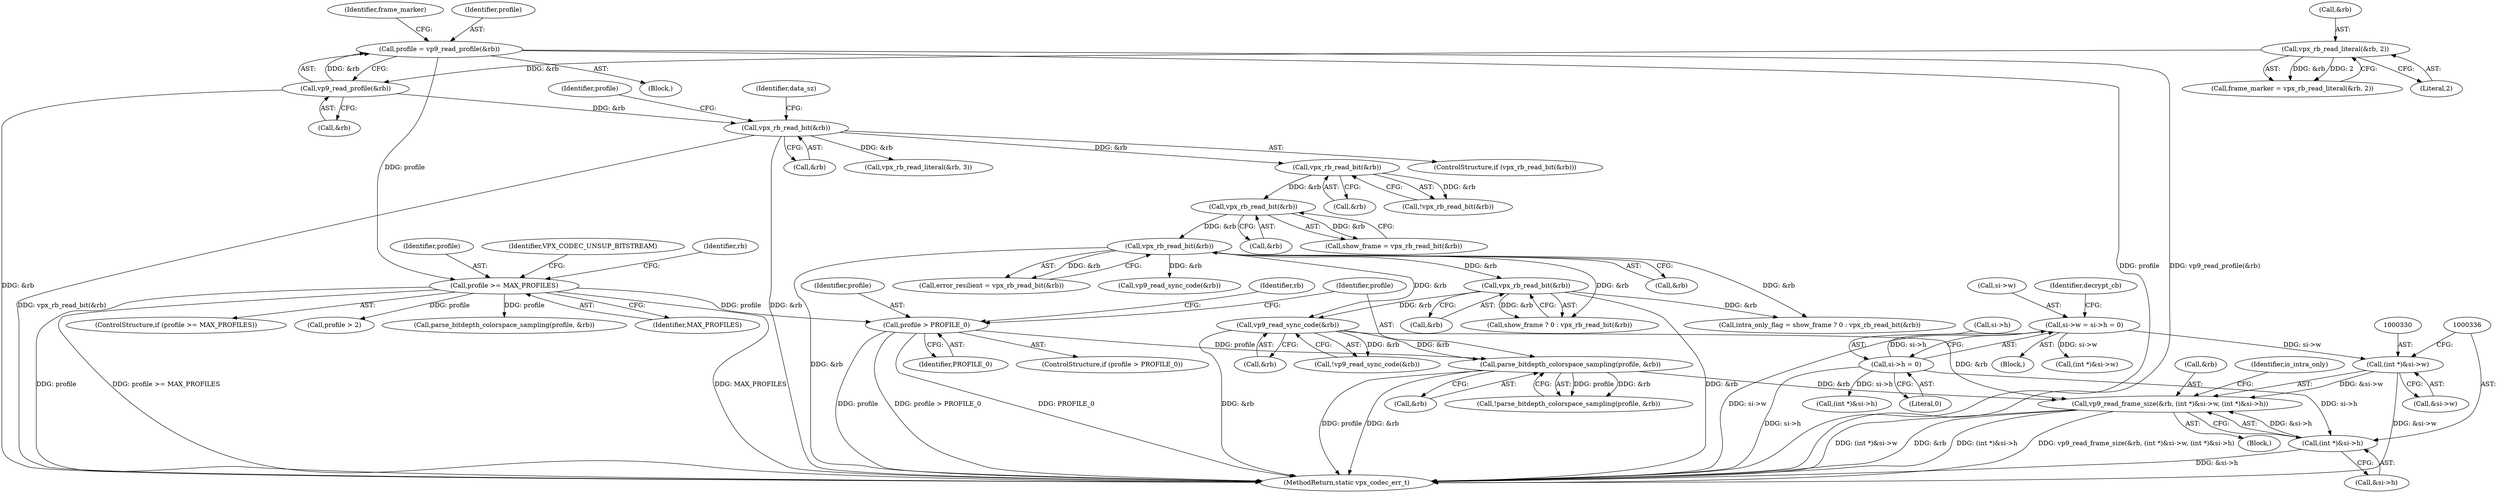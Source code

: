 digraph "0_Android_4974dcbd0289a2530df2ee2a25b5f92775df80da@API" {
"1000326" [label="(Call,vp9_read_frame_size(&rb, (int *)&si->w, (int *)&si->h))"];
"1000303" [label="(Call,vp9_read_sync_code(&rb))"];
"1000287" [label="(Call,vpx_rb_read_bit(&rb))"];
"1000242" [label="(Call,vpx_rb_read_bit(&rb))"];
"1000237" [label="(Call,vpx_rb_read_bit(&rb))"];
"1000232" [label="(Call,vpx_rb_read_bit(&rb))"];
"1000201" [label="(Call,vpx_rb_read_bit(&rb))"];
"1000185" [label="(Call,vp9_read_profile(&rb))"];
"1000178" [label="(Call,vpx_rb_read_literal(&rb, 2))"];
"1000315" [label="(Call,parse_bitdepth_colorspace_sampling(profile, &rb))"];
"1000309" [label="(Call,profile > PROFILE_0)"];
"1000195" [label="(Call,profile >= MAX_PROFILES)"];
"1000183" [label="(Call,profile = vp9_read_profile(&rb))"];
"1000329" [label="(Call,(int *)&si->w)"];
"1000137" [label="(Call,si->w = si->h = 0)"];
"1000141" [label="(Call,si->h = 0)"];
"1000335" [label="(Call,(int *)&si->h)"];
"1000199" [label="(Identifier,VPX_CODEC_UNSUP_BITSTREAM)"];
"1000335" [label="(Call,(int *)&si->h)"];
"1000142" [label="(Call,si->h)"];
"1000314" [label="(Call,!parse_bitdepth_colorspace_sampling(profile, &rb))"];
"1000118" [label="(Block,)"];
"1000183" [label="(Call,profile = vp9_read_profile(&rb))"];
"1000274" [label="(Call,(int *)&si->h)"];
"1000232" [label="(Call,vpx_rb_read_bit(&rb))"];
"1000200" [label="(ControlStructure,if (vpx_rb_read_bit(&rb)))"];
"1000310" [label="(Identifier,profile)"];
"1000311" [label="(Identifier,PROFILE_0)"];
"1000243" [label="(Call,&rb)"];
"1000207" [label="(Call,profile > 2)"];
"1000323" [label="(Identifier,rb)"];
"1000202" [label="(Call,&rb)"];
"1000317" [label="(Call,&rb)"];
"1000282" [label="(Call,intra_only_flag = show_frame ? 0 : vpx_rb_read_bit(&rb))"];
"1000169" [label="(Block,)"];
"1000208" [label="(Identifier,profile)"];
"1000300" [label="(Block,)"];
"1000268" [label="(Call,(int *)&si->w)"];
"1000235" [label="(Call,show_frame = vpx_rb_read_bit(&rb))"];
"1000203" [label="(Identifier,rb)"];
"1000288" [label="(Call,&rb)"];
"1000201" [label="(Call,vpx_rb_read_bit(&rb))"];
"1000326" [label="(Call,vp9_read_frame_size(&rb, (int *)&si->w, (int *)&si->h))"];
"1000303" [label="(Call,vp9_read_sync_code(&rb))"];
"1000240" [label="(Call,error_resilient = vpx_rb_read_bit(&rb))"];
"1000237" [label="(Call,vpx_rb_read_bit(&rb))"];
"1000186" [label="(Call,&rb)"];
"1000185" [label="(Call,vp9_read_profile(&rb))"];
"1000141" [label="(Call,si->h = 0)"];
"1000176" [label="(Call,frame_marker = vpx_rb_read_literal(&rb, 2))"];
"1000147" [label="(Identifier,decrypt_cb)"];
"1000315" [label="(Call,parse_bitdepth_colorspace_sampling(profile, &rb))"];
"1000287" [label="(Call,vpx_rb_read_bit(&rb))"];
"1000242" [label="(Call,vpx_rb_read_bit(&rb))"];
"1000252" [label="(Call,vp9_read_sync_code(&rb))"];
"1000215" [label="(Call,vpx_rb_read_literal(&rb, 3))"];
"1000302" [label="(Call,!vp9_read_sync_code(&rb))"];
"1000284" [label="(Call,show_frame ? 0 : vpx_rb_read_bit(&rb))"];
"1000233" [label="(Call,&rb)"];
"1000181" [label="(Literal,2)"];
"1000308" [label="(ControlStructure,if (profile > PROFILE_0))"];
"1000304" [label="(Call,&rb)"];
"1000184" [label="(Identifier,profile)"];
"1000196" [label="(Identifier,profile)"];
"1000223" [label="(Identifier,data_sz)"];
"1000329" [label="(Call,(int *)&si->w)"];
"1000190" [label="(Identifier,frame_marker)"];
"1000259" [label="(Call,parse_bitdepth_colorspace_sampling(profile, &rb))"];
"1000327" [label="(Call,&rb)"];
"1000178" [label="(Call,vpx_rb_read_literal(&rb, 2))"];
"1000231" [label="(Call,!vpx_rb_read_bit(&rb))"];
"1000138" [label="(Call,si->w)"];
"1000145" [label="(Literal,0)"];
"1000343" [label="(Identifier,is_intra_only)"];
"1000351" [label="(MethodReturn,static vpx_codec_err_t)"];
"1000238" [label="(Call,&rb)"];
"1000331" [label="(Call,&si->w)"];
"1000179" [label="(Call,&rb)"];
"1000197" [label="(Identifier,MAX_PROFILES)"];
"1000195" [label="(Call,profile >= MAX_PROFILES)"];
"1000137" [label="(Call,si->w = si->h = 0)"];
"1000337" [label="(Call,&si->h)"];
"1000316" [label="(Identifier,profile)"];
"1000194" [label="(ControlStructure,if (profile >= MAX_PROFILES))"];
"1000309" [label="(Call,profile > PROFILE_0)"];
"1000326" -> "1000300"  [label="AST: "];
"1000326" -> "1000335"  [label="CFG: "];
"1000327" -> "1000326"  [label="AST: "];
"1000329" -> "1000326"  [label="AST: "];
"1000335" -> "1000326"  [label="AST: "];
"1000343" -> "1000326"  [label="CFG: "];
"1000326" -> "1000351"  [label="DDG: vp9_read_frame_size(&rb, (int *)&si->w, (int *)&si->h)"];
"1000326" -> "1000351"  [label="DDG: (int *)&si->w"];
"1000326" -> "1000351"  [label="DDG: &rb"];
"1000326" -> "1000351"  [label="DDG: (int *)&si->h"];
"1000303" -> "1000326"  [label="DDG: &rb"];
"1000315" -> "1000326"  [label="DDG: &rb"];
"1000329" -> "1000326"  [label="DDG: &si->w"];
"1000335" -> "1000326"  [label="DDG: &si->h"];
"1000303" -> "1000302"  [label="AST: "];
"1000303" -> "1000304"  [label="CFG: "];
"1000304" -> "1000303"  [label="AST: "];
"1000302" -> "1000303"  [label="CFG: "];
"1000303" -> "1000351"  [label="DDG: &rb"];
"1000303" -> "1000302"  [label="DDG: &rb"];
"1000287" -> "1000303"  [label="DDG: &rb"];
"1000242" -> "1000303"  [label="DDG: &rb"];
"1000303" -> "1000315"  [label="DDG: &rb"];
"1000287" -> "1000284"  [label="AST: "];
"1000287" -> "1000288"  [label="CFG: "];
"1000288" -> "1000287"  [label="AST: "];
"1000284" -> "1000287"  [label="CFG: "];
"1000287" -> "1000351"  [label="DDG: &rb"];
"1000287" -> "1000282"  [label="DDG: &rb"];
"1000287" -> "1000284"  [label="DDG: &rb"];
"1000242" -> "1000287"  [label="DDG: &rb"];
"1000242" -> "1000240"  [label="AST: "];
"1000242" -> "1000243"  [label="CFG: "];
"1000243" -> "1000242"  [label="AST: "];
"1000240" -> "1000242"  [label="CFG: "];
"1000242" -> "1000351"  [label="DDG: &rb"];
"1000242" -> "1000240"  [label="DDG: &rb"];
"1000237" -> "1000242"  [label="DDG: &rb"];
"1000242" -> "1000252"  [label="DDG: &rb"];
"1000242" -> "1000282"  [label="DDG: &rb"];
"1000242" -> "1000284"  [label="DDG: &rb"];
"1000237" -> "1000235"  [label="AST: "];
"1000237" -> "1000238"  [label="CFG: "];
"1000238" -> "1000237"  [label="AST: "];
"1000235" -> "1000237"  [label="CFG: "];
"1000237" -> "1000235"  [label="DDG: &rb"];
"1000232" -> "1000237"  [label="DDG: &rb"];
"1000232" -> "1000231"  [label="AST: "];
"1000232" -> "1000233"  [label="CFG: "];
"1000233" -> "1000232"  [label="AST: "];
"1000231" -> "1000232"  [label="CFG: "];
"1000232" -> "1000231"  [label="DDG: &rb"];
"1000201" -> "1000232"  [label="DDG: &rb"];
"1000201" -> "1000200"  [label="AST: "];
"1000201" -> "1000202"  [label="CFG: "];
"1000202" -> "1000201"  [label="AST: "];
"1000208" -> "1000201"  [label="CFG: "];
"1000223" -> "1000201"  [label="CFG: "];
"1000201" -> "1000351"  [label="DDG: vpx_rb_read_bit(&rb)"];
"1000201" -> "1000351"  [label="DDG: &rb"];
"1000185" -> "1000201"  [label="DDG: &rb"];
"1000201" -> "1000215"  [label="DDG: &rb"];
"1000185" -> "1000183"  [label="AST: "];
"1000185" -> "1000186"  [label="CFG: "];
"1000186" -> "1000185"  [label="AST: "];
"1000183" -> "1000185"  [label="CFG: "];
"1000185" -> "1000351"  [label="DDG: &rb"];
"1000185" -> "1000183"  [label="DDG: &rb"];
"1000178" -> "1000185"  [label="DDG: &rb"];
"1000178" -> "1000176"  [label="AST: "];
"1000178" -> "1000181"  [label="CFG: "];
"1000179" -> "1000178"  [label="AST: "];
"1000181" -> "1000178"  [label="AST: "];
"1000176" -> "1000178"  [label="CFG: "];
"1000178" -> "1000176"  [label="DDG: &rb"];
"1000178" -> "1000176"  [label="DDG: 2"];
"1000315" -> "1000314"  [label="AST: "];
"1000315" -> "1000317"  [label="CFG: "];
"1000316" -> "1000315"  [label="AST: "];
"1000317" -> "1000315"  [label="AST: "];
"1000314" -> "1000315"  [label="CFG: "];
"1000315" -> "1000351"  [label="DDG: profile"];
"1000315" -> "1000351"  [label="DDG: &rb"];
"1000315" -> "1000314"  [label="DDG: profile"];
"1000315" -> "1000314"  [label="DDG: &rb"];
"1000309" -> "1000315"  [label="DDG: profile"];
"1000309" -> "1000308"  [label="AST: "];
"1000309" -> "1000311"  [label="CFG: "];
"1000310" -> "1000309"  [label="AST: "];
"1000311" -> "1000309"  [label="AST: "];
"1000316" -> "1000309"  [label="CFG: "];
"1000323" -> "1000309"  [label="CFG: "];
"1000309" -> "1000351"  [label="DDG: profile"];
"1000309" -> "1000351"  [label="DDG: profile > PROFILE_0"];
"1000309" -> "1000351"  [label="DDG: PROFILE_0"];
"1000195" -> "1000309"  [label="DDG: profile"];
"1000195" -> "1000194"  [label="AST: "];
"1000195" -> "1000197"  [label="CFG: "];
"1000196" -> "1000195"  [label="AST: "];
"1000197" -> "1000195"  [label="AST: "];
"1000199" -> "1000195"  [label="CFG: "];
"1000203" -> "1000195"  [label="CFG: "];
"1000195" -> "1000351"  [label="DDG: profile >= MAX_PROFILES"];
"1000195" -> "1000351"  [label="DDG: MAX_PROFILES"];
"1000195" -> "1000351"  [label="DDG: profile"];
"1000183" -> "1000195"  [label="DDG: profile"];
"1000195" -> "1000207"  [label="DDG: profile"];
"1000195" -> "1000259"  [label="DDG: profile"];
"1000183" -> "1000169"  [label="AST: "];
"1000184" -> "1000183"  [label="AST: "];
"1000190" -> "1000183"  [label="CFG: "];
"1000183" -> "1000351"  [label="DDG: vp9_read_profile(&rb)"];
"1000183" -> "1000351"  [label="DDG: profile"];
"1000329" -> "1000331"  [label="CFG: "];
"1000330" -> "1000329"  [label="AST: "];
"1000331" -> "1000329"  [label="AST: "];
"1000336" -> "1000329"  [label="CFG: "];
"1000329" -> "1000351"  [label="DDG: &si->w"];
"1000137" -> "1000329"  [label="DDG: si->w"];
"1000137" -> "1000118"  [label="AST: "];
"1000137" -> "1000141"  [label="CFG: "];
"1000138" -> "1000137"  [label="AST: "];
"1000141" -> "1000137"  [label="AST: "];
"1000147" -> "1000137"  [label="CFG: "];
"1000137" -> "1000351"  [label="DDG: si->w"];
"1000141" -> "1000137"  [label="DDG: si->h"];
"1000137" -> "1000268"  [label="DDG: si->w"];
"1000141" -> "1000145"  [label="CFG: "];
"1000142" -> "1000141"  [label="AST: "];
"1000145" -> "1000141"  [label="AST: "];
"1000141" -> "1000351"  [label="DDG: si->h"];
"1000141" -> "1000274"  [label="DDG: si->h"];
"1000141" -> "1000335"  [label="DDG: si->h"];
"1000335" -> "1000337"  [label="CFG: "];
"1000336" -> "1000335"  [label="AST: "];
"1000337" -> "1000335"  [label="AST: "];
"1000335" -> "1000351"  [label="DDG: &si->h"];
}
